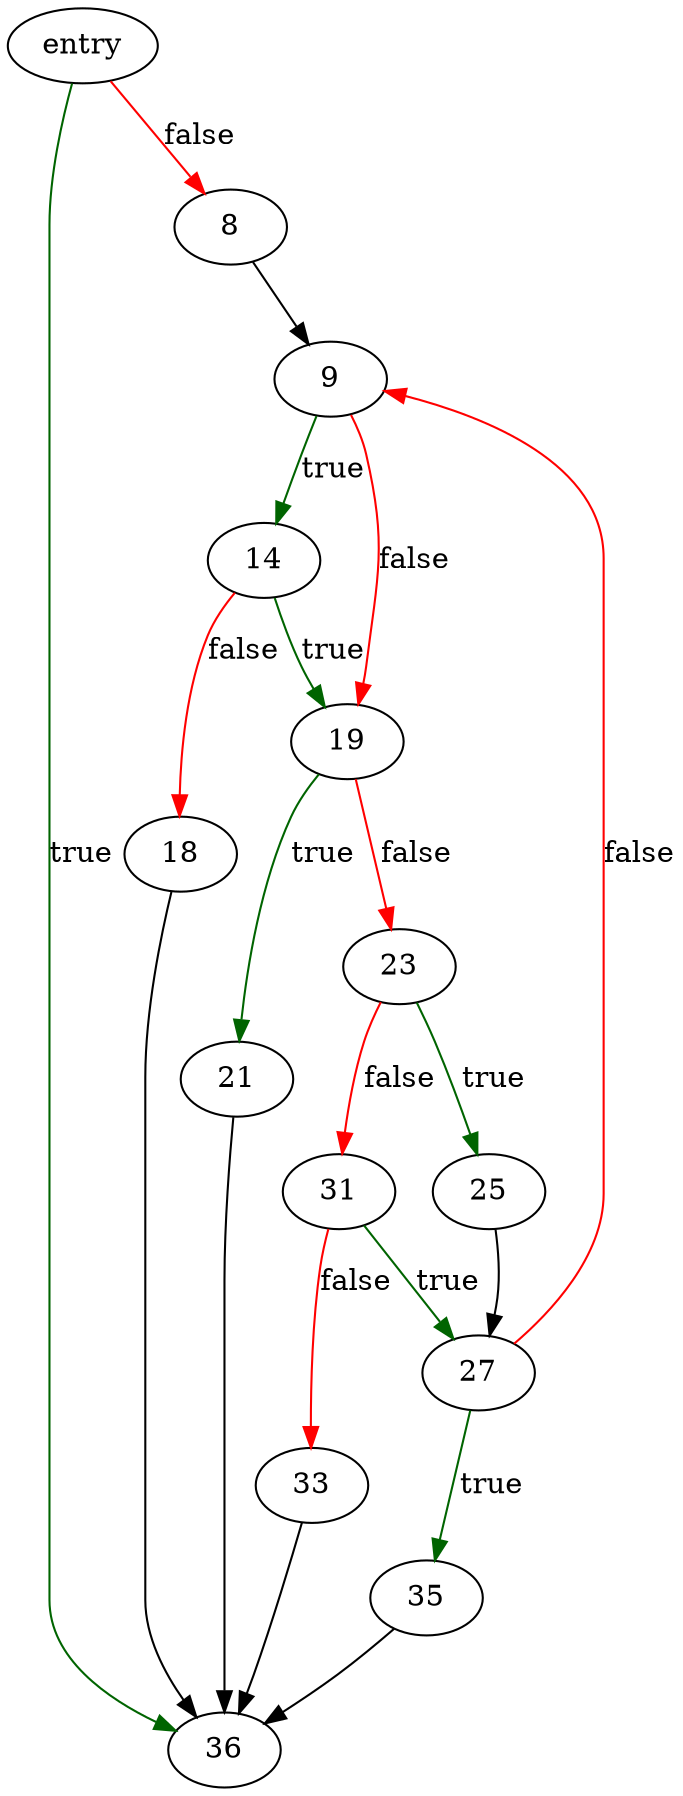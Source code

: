 digraph "areadlink_with_size" {
	// Node definitions.
	2 [label=entry];
	8;
	9;
	14;
	18;
	19;
	21;
	23;
	25;
	27;
	31;
	33;
	35;
	36;

	// Edge definitions.
	2 -> 8 [
		color=red
		label=false
	];
	2 -> 36 [
		color=darkgreen
		label=true
	];
	8 -> 9;
	9 -> 14 [
		color=darkgreen
		label=true
	];
	9 -> 19 [
		color=red
		label=false
	];
	14 -> 18 [
		color=red
		label=false
	];
	14 -> 19 [
		color=darkgreen
		label=true
	];
	18 -> 36;
	19 -> 21 [
		color=darkgreen
		label=true
	];
	19 -> 23 [
		color=red
		label=false
	];
	21 -> 36;
	23 -> 25 [
		color=darkgreen
		label=true
	];
	23 -> 31 [
		color=red
		label=false
	];
	25 -> 27;
	27 -> 9 [
		color=red
		label=false
	];
	27 -> 35 [
		color=darkgreen
		label=true
	];
	31 -> 27 [
		color=darkgreen
		label=true
	];
	31 -> 33 [
		color=red
		label=false
	];
	33 -> 36;
	35 -> 36;
}
